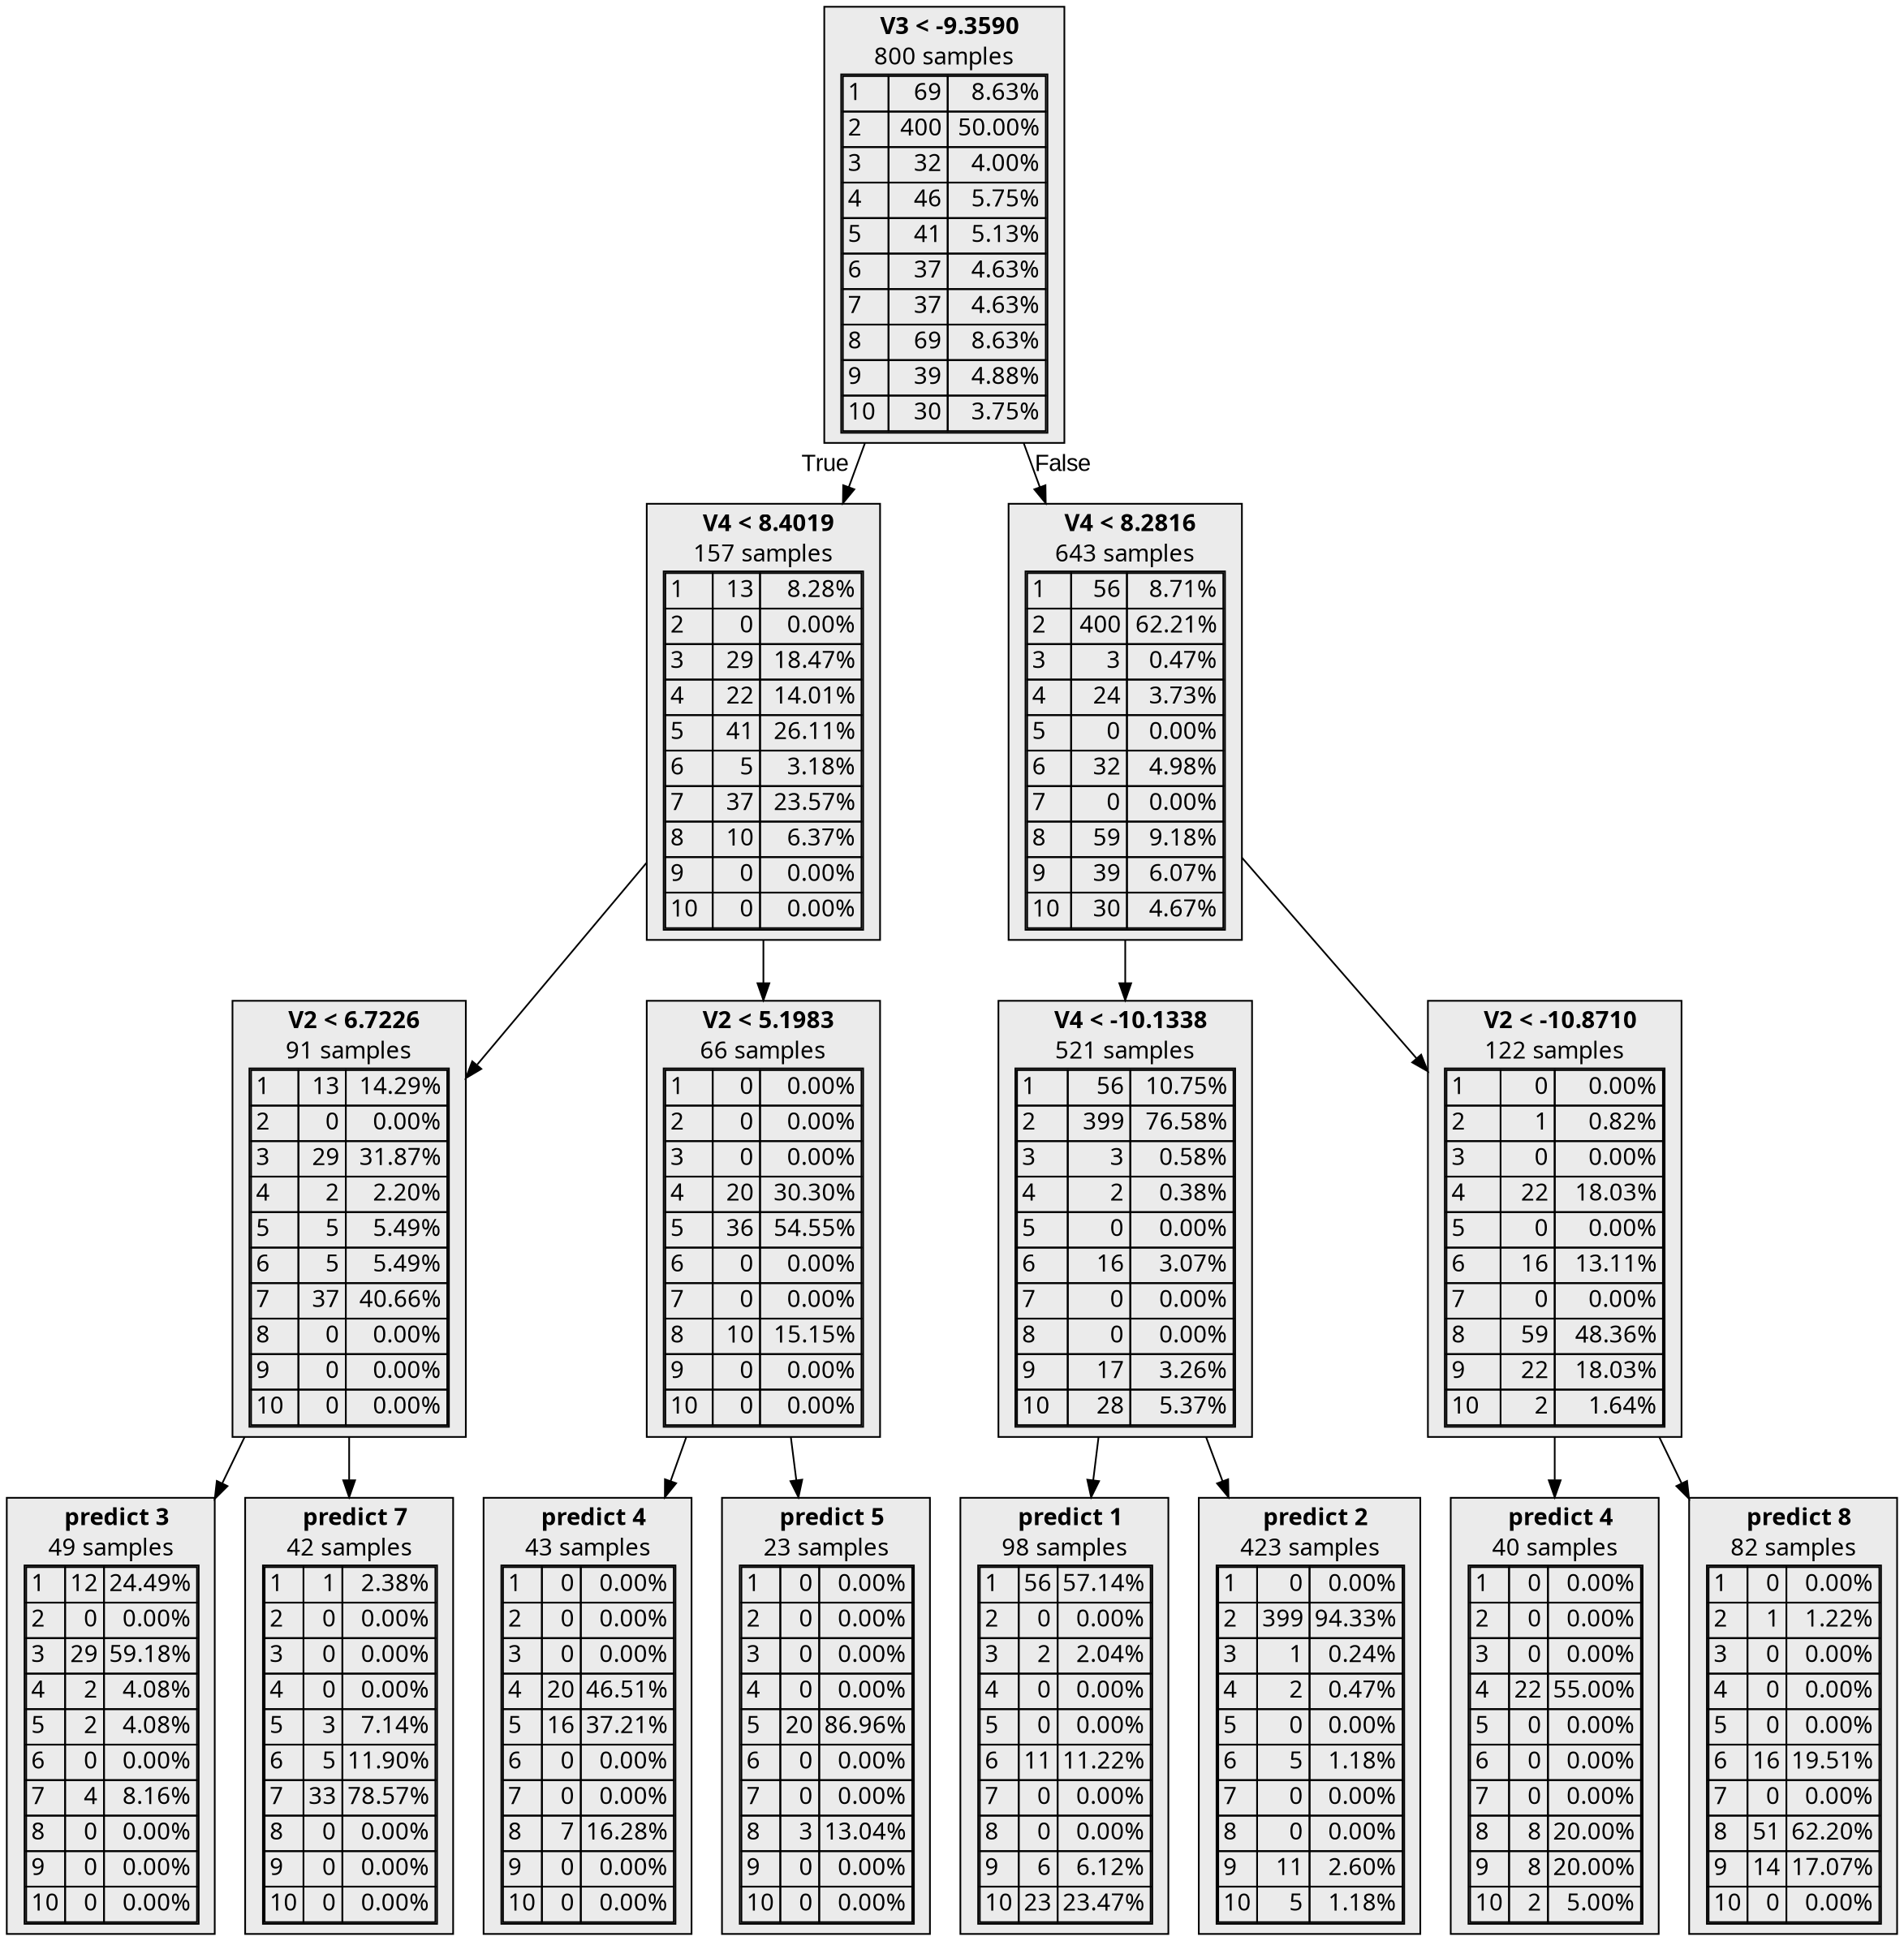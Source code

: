 digraph {
    1 [label=<  <TABLE BORDER="0" CELLPADDING="0">
      <TR>
    <TD>
      <B>V3 &lt; -9.3590</B>
    </TD>
  </TR>

    <TR>
      <TD>800 samples</TD>
    </TR>
    <TR>
  <TD>
    <TABLE CELLSPACING="0">
      
        <TR >
    <TD ALIGN="LEFT">1</TD>
    <TD ALIGN="RIGHT">69</TD>
    <TD ALIGN="RIGHT">8.63%</TD>
  </TR>
  <TR class="highlighted">
    <TD ALIGN="LEFT">2</TD>
    <TD ALIGN="RIGHT">400</TD>
    <TD ALIGN="RIGHT">50.00%</TD>
  </TR>
  <TR >
    <TD ALIGN="LEFT">3</TD>
    <TD ALIGN="RIGHT">32</TD>
    <TD ALIGN="RIGHT">4.00%</TD>
  </TR>
  <TR >
    <TD ALIGN="LEFT">4</TD>
    <TD ALIGN="RIGHT">46</TD>
    <TD ALIGN="RIGHT">5.75%</TD>
  </TR>
  <TR >
    <TD ALIGN="LEFT">5</TD>
    <TD ALIGN="RIGHT">41</TD>
    <TD ALIGN="RIGHT">5.13%</TD>
  </TR>
  <TR >
    <TD ALIGN="LEFT">6</TD>
    <TD ALIGN="RIGHT">37</TD>
    <TD ALIGN="RIGHT">4.63%</TD>
  </TR>
  <TR >
    <TD ALIGN="LEFT">7</TD>
    <TD ALIGN="RIGHT">37</TD>
    <TD ALIGN="RIGHT">4.63%</TD>
  </TR>
  <TR >
    <TD ALIGN="LEFT">8</TD>
    <TD ALIGN="RIGHT">69</TD>
    <TD ALIGN="RIGHT">8.63%</TD>
  </TR>
  <TR >
    <TD ALIGN="LEFT">9</TD>
    <TD ALIGN="RIGHT">39</TD>
    <TD ALIGN="RIGHT">4.88%</TD>
  </TR>
  <TR >
    <TD ALIGN="LEFT">10</TD>
    <TD ALIGN="RIGHT">30</TD>
    <TD ALIGN="RIGHT">3.75%</TD>
  </TR>

    </TABLE>
  </TD>
</TR>

  </TABLE>
>,fillcolor="#EBEBEB",shape=box,fontname="bold arial",style="filled"];
    1 -> 2 [labeldistance=2.5, labelangle=45, headlabel="True",fontname="arial"];
    1 -> 9 [labeldistance=2.5, labelangle=-45, headlabel="False",fontname="arial"];
    2 [label=<  <TABLE BORDER="0" CELLPADDING="0">
      <TR>
    <TD>
      <B>V4 &lt; 8.4019</B>
    </TD>
  </TR>

    <TR>
      <TD>157 samples</TD>
    </TR>
    <TR>
  <TD>
    <TABLE CELLSPACING="0">
      
        <TR >
    <TD ALIGN="LEFT">1</TD>
    <TD ALIGN="RIGHT">13</TD>
    <TD ALIGN="RIGHT">8.28%</TD>
  </TR>
  <TR >
    <TD ALIGN="LEFT">2</TD>
    <TD ALIGN="RIGHT">0</TD>
    <TD ALIGN="RIGHT">0.00%</TD>
  </TR>
  <TR >
    <TD ALIGN="LEFT">3</TD>
    <TD ALIGN="RIGHT">29</TD>
    <TD ALIGN="RIGHT">18.47%</TD>
  </TR>
  <TR >
    <TD ALIGN="LEFT">4</TD>
    <TD ALIGN="RIGHT">22</TD>
    <TD ALIGN="RIGHT">14.01%</TD>
  </TR>
  <TR class="highlighted">
    <TD ALIGN="LEFT">5</TD>
    <TD ALIGN="RIGHT">41</TD>
    <TD ALIGN="RIGHT">26.11%</TD>
  </TR>
  <TR >
    <TD ALIGN="LEFT">6</TD>
    <TD ALIGN="RIGHT">5</TD>
    <TD ALIGN="RIGHT">3.18%</TD>
  </TR>
  <TR >
    <TD ALIGN="LEFT">7</TD>
    <TD ALIGN="RIGHT">37</TD>
    <TD ALIGN="RIGHT">23.57%</TD>
  </TR>
  <TR >
    <TD ALIGN="LEFT">8</TD>
    <TD ALIGN="RIGHT">10</TD>
    <TD ALIGN="RIGHT">6.37%</TD>
  </TR>
  <TR >
    <TD ALIGN="LEFT">9</TD>
    <TD ALIGN="RIGHT">0</TD>
    <TD ALIGN="RIGHT">0.00%</TD>
  </TR>
  <TR >
    <TD ALIGN="LEFT">10</TD>
    <TD ALIGN="RIGHT">0</TD>
    <TD ALIGN="RIGHT">0.00%</TD>
  </TR>

    </TABLE>
  </TD>
</TR>

  </TABLE>
>,fillcolor="#EBEBEB",shape=box,fontname="bold arial",style="filled"];
    2 -> 3;
    2 -> 6;
    3 [label=<  <TABLE BORDER="0" CELLPADDING="0">
      <TR>
    <TD>
      <B>V2 &lt; 6.7226</B>
    </TD>
  </TR>

    <TR>
      <TD>91 samples</TD>
    </TR>
    <TR>
  <TD>
    <TABLE CELLSPACING="0">
      
        <TR >
    <TD ALIGN="LEFT">1</TD>
    <TD ALIGN="RIGHT">13</TD>
    <TD ALIGN="RIGHT">14.29%</TD>
  </TR>
  <TR >
    <TD ALIGN="LEFT">2</TD>
    <TD ALIGN="RIGHT">0</TD>
    <TD ALIGN="RIGHT">0.00%</TD>
  </TR>
  <TR >
    <TD ALIGN="LEFT">3</TD>
    <TD ALIGN="RIGHT">29</TD>
    <TD ALIGN="RIGHT">31.87%</TD>
  </TR>
  <TR >
    <TD ALIGN="LEFT">4</TD>
    <TD ALIGN="RIGHT">2</TD>
    <TD ALIGN="RIGHT">2.20%</TD>
  </TR>
  <TR >
    <TD ALIGN="LEFT">5</TD>
    <TD ALIGN="RIGHT">5</TD>
    <TD ALIGN="RIGHT">5.49%</TD>
  </TR>
  <TR >
    <TD ALIGN="LEFT">6</TD>
    <TD ALIGN="RIGHT">5</TD>
    <TD ALIGN="RIGHT">5.49%</TD>
  </TR>
  <TR class="highlighted">
    <TD ALIGN="LEFT">7</TD>
    <TD ALIGN="RIGHT">37</TD>
    <TD ALIGN="RIGHT">40.66%</TD>
  </TR>
  <TR >
    <TD ALIGN="LEFT">8</TD>
    <TD ALIGN="RIGHT">0</TD>
    <TD ALIGN="RIGHT">0.00%</TD>
  </TR>
  <TR >
    <TD ALIGN="LEFT">9</TD>
    <TD ALIGN="RIGHT">0</TD>
    <TD ALIGN="RIGHT">0.00%</TD>
  </TR>
  <TR >
    <TD ALIGN="LEFT">10</TD>
    <TD ALIGN="RIGHT">0</TD>
    <TD ALIGN="RIGHT">0.00%</TD>
  </TR>

    </TABLE>
  </TD>
</TR>

  </TABLE>
>,fillcolor="#EBEBEB",shape=box,fontname="bold arial",style="filled"];
    3 -> 4;
    3 -> 5;
    4 [label=<  <TABLE BORDER="0" CELLPADDING="0">
      <TR>
    <TD>
      <B>predict 3</B>
    </TD>
  </TR>

    <TR>
      <TD>49 samples</TD>
    </TR>
    <TR>
  <TD>
    <TABLE CELLSPACING="0">
      
        <TR >
    <TD ALIGN="LEFT">1</TD>
    <TD ALIGN="RIGHT">12</TD>
    <TD ALIGN="RIGHT">24.49%</TD>
  </TR>
  <TR >
    <TD ALIGN="LEFT">2</TD>
    <TD ALIGN="RIGHT">0</TD>
    <TD ALIGN="RIGHT">0.00%</TD>
  </TR>
  <TR class="highlighted">
    <TD ALIGN="LEFT">3</TD>
    <TD ALIGN="RIGHT">29</TD>
    <TD ALIGN="RIGHT">59.18%</TD>
  </TR>
  <TR >
    <TD ALIGN="LEFT">4</TD>
    <TD ALIGN="RIGHT">2</TD>
    <TD ALIGN="RIGHT">4.08%</TD>
  </TR>
  <TR >
    <TD ALIGN="LEFT">5</TD>
    <TD ALIGN="RIGHT">2</TD>
    <TD ALIGN="RIGHT">4.08%</TD>
  </TR>
  <TR >
    <TD ALIGN="LEFT">6</TD>
    <TD ALIGN="RIGHT">0</TD>
    <TD ALIGN="RIGHT">0.00%</TD>
  </TR>
  <TR >
    <TD ALIGN="LEFT">7</TD>
    <TD ALIGN="RIGHT">4</TD>
    <TD ALIGN="RIGHT">8.16%</TD>
  </TR>
  <TR >
    <TD ALIGN="LEFT">8</TD>
    <TD ALIGN="RIGHT">0</TD>
    <TD ALIGN="RIGHT">0.00%</TD>
  </TR>
  <TR >
    <TD ALIGN="LEFT">9</TD>
    <TD ALIGN="RIGHT">0</TD>
    <TD ALIGN="RIGHT">0.00%</TD>
  </TR>
  <TR >
    <TD ALIGN="LEFT">10</TD>
    <TD ALIGN="RIGHT">0</TD>
    <TD ALIGN="RIGHT">0.00%</TD>
  </TR>

    </TABLE>
  </TD>
</TR>

  </TABLE>
>,fillcolor="#EBEBEB",shape=box,fontname="bold arial",style="filled",color=black];
    5 [label=<  <TABLE BORDER="0" CELLPADDING="0">
      <TR>
    <TD>
      <B>predict 7</B>
    </TD>
  </TR>

    <TR>
      <TD>42 samples</TD>
    </TR>
    <TR>
  <TD>
    <TABLE CELLSPACING="0">
      
        <TR >
    <TD ALIGN="LEFT">1</TD>
    <TD ALIGN="RIGHT">1</TD>
    <TD ALIGN="RIGHT">2.38%</TD>
  </TR>
  <TR >
    <TD ALIGN="LEFT">2</TD>
    <TD ALIGN="RIGHT">0</TD>
    <TD ALIGN="RIGHT">0.00%</TD>
  </TR>
  <TR >
    <TD ALIGN="LEFT">3</TD>
    <TD ALIGN="RIGHT">0</TD>
    <TD ALIGN="RIGHT">0.00%</TD>
  </TR>
  <TR >
    <TD ALIGN="LEFT">4</TD>
    <TD ALIGN="RIGHT">0</TD>
    <TD ALIGN="RIGHT">0.00%</TD>
  </TR>
  <TR >
    <TD ALIGN="LEFT">5</TD>
    <TD ALIGN="RIGHT">3</TD>
    <TD ALIGN="RIGHT">7.14%</TD>
  </TR>
  <TR >
    <TD ALIGN="LEFT">6</TD>
    <TD ALIGN="RIGHT">5</TD>
    <TD ALIGN="RIGHT">11.90%</TD>
  </TR>
  <TR class="highlighted">
    <TD ALIGN="LEFT">7</TD>
    <TD ALIGN="RIGHT">33</TD>
    <TD ALIGN="RIGHT">78.57%</TD>
  </TR>
  <TR >
    <TD ALIGN="LEFT">8</TD>
    <TD ALIGN="RIGHT">0</TD>
    <TD ALIGN="RIGHT">0.00%</TD>
  </TR>
  <TR >
    <TD ALIGN="LEFT">9</TD>
    <TD ALIGN="RIGHT">0</TD>
    <TD ALIGN="RIGHT">0.00%</TD>
  </TR>
  <TR >
    <TD ALIGN="LEFT">10</TD>
    <TD ALIGN="RIGHT">0</TD>
    <TD ALIGN="RIGHT">0.00%</TD>
  </TR>

    </TABLE>
  </TD>
</TR>

  </TABLE>
>,fillcolor="#EBEBEB",shape=box,fontname="bold arial",style="filled",color=black];
    6 [label=<  <TABLE BORDER="0" CELLPADDING="0">
      <TR>
    <TD>
      <B>V2 &lt; 5.1983</B>
    </TD>
  </TR>

    <TR>
      <TD>66 samples</TD>
    </TR>
    <TR>
  <TD>
    <TABLE CELLSPACING="0">
      
        <TR >
    <TD ALIGN="LEFT">1</TD>
    <TD ALIGN="RIGHT">0</TD>
    <TD ALIGN="RIGHT">0.00%</TD>
  </TR>
  <TR >
    <TD ALIGN="LEFT">2</TD>
    <TD ALIGN="RIGHT">0</TD>
    <TD ALIGN="RIGHT">0.00%</TD>
  </TR>
  <TR >
    <TD ALIGN="LEFT">3</TD>
    <TD ALIGN="RIGHT">0</TD>
    <TD ALIGN="RIGHT">0.00%</TD>
  </TR>
  <TR >
    <TD ALIGN="LEFT">4</TD>
    <TD ALIGN="RIGHT">20</TD>
    <TD ALIGN="RIGHT">30.30%</TD>
  </TR>
  <TR class="highlighted">
    <TD ALIGN="LEFT">5</TD>
    <TD ALIGN="RIGHT">36</TD>
    <TD ALIGN="RIGHT">54.55%</TD>
  </TR>
  <TR >
    <TD ALIGN="LEFT">6</TD>
    <TD ALIGN="RIGHT">0</TD>
    <TD ALIGN="RIGHT">0.00%</TD>
  </TR>
  <TR >
    <TD ALIGN="LEFT">7</TD>
    <TD ALIGN="RIGHT">0</TD>
    <TD ALIGN="RIGHT">0.00%</TD>
  </TR>
  <TR >
    <TD ALIGN="LEFT">8</TD>
    <TD ALIGN="RIGHT">10</TD>
    <TD ALIGN="RIGHT">15.15%</TD>
  </TR>
  <TR >
    <TD ALIGN="LEFT">9</TD>
    <TD ALIGN="RIGHT">0</TD>
    <TD ALIGN="RIGHT">0.00%</TD>
  </TR>
  <TR >
    <TD ALIGN="LEFT">10</TD>
    <TD ALIGN="RIGHT">0</TD>
    <TD ALIGN="RIGHT">0.00%</TD>
  </TR>

    </TABLE>
  </TD>
</TR>

  </TABLE>
>,fillcolor="#EBEBEB",shape=box,fontname="bold arial",style="filled"];
    6 -> 7;
    6 -> 8;
    7 [label=<  <TABLE BORDER="0" CELLPADDING="0">
      <TR>
    <TD>
      <B>predict 4</B>
    </TD>
  </TR>

    <TR>
      <TD>43 samples</TD>
    </TR>
    <TR>
  <TD>
    <TABLE CELLSPACING="0">
      
        <TR >
    <TD ALIGN="LEFT">1</TD>
    <TD ALIGN="RIGHT">0</TD>
    <TD ALIGN="RIGHT">0.00%</TD>
  </TR>
  <TR >
    <TD ALIGN="LEFT">2</TD>
    <TD ALIGN="RIGHT">0</TD>
    <TD ALIGN="RIGHT">0.00%</TD>
  </TR>
  <TR >
    <TD ALIGN="LEFT">3</TD>
    <TD ALIGN="RIGHT">0</TD>
    <TD ALIGN="RIGHT">0.00%</TD>
  </TR>
  <TR class="highlighted">
    <TD ALIGN="LEFT">4</TD>
    <TD ALIGN="RIGHT">20</TD>
    <TD ALIGN="RIGHT">46.51%</TD>
  </TR>
  <TR >
    <TD ALIGN="LEFT">5</TD>
    <TD ALIGN="RIGHT">16</TD>
    <TD ALIGN="RIGHT">37.21%</TD>
  </TR>
  <TR >
    <TD ALIGN="LEFT">6</TD>
    <TD ALIGN="RIGHT">0</TD>
    <TD ALIGN="RIGHT">0.00%</TD>
  </TR>
  <TR >
    <TD ALIGN="LEFT">7</TD>
    <TD ALIGN="RIGHT">0</TD>
    <TD ALIGN="RIGHT">0.00%</TD>
  </TR>
  <TR >
    <TD ALIGN="LEFT">8</TD>
    <TD ALIGN="RIGHT">7</TD>
    <TD ALIGN="RIGHT">16.28%</TD>
  </TR>
  <TR >
    <TD ALIGN="LEFT">9</TD>
    <TD ALIGN="RIGHT">0</TD>
    <TD ALIGN="RIGHT">0.00%</TD>
  </TR>
  <TR >
    <TD ALIGN="LEFT">10</TD>
    <TD ALIGN="RIGHT">0</TD>
    <TD ALIGN="RIGHT">0.00%</TD>
  </TR>

    </TABLE>
  </TD>
</TR>

  </TABLE>
>,fillcolor="#EBEBEB",shape=box,fontname="bold arial",style="filled",color=black];
    8 [label=<  <TABLE BORDER="0" CELLPADDING="0">
      <TR>
    <TD>
      <B>predict 5</B>
    </TD>
  </TR>

    <TR>
      <TD>23 samples</TD>
    </TR>
    <TR>
  <TD>
    <TABLE CELLSPACING="0">
      
        <TR >
    <TD ALIGN="LEFT">1</TD>
    <TD ALIGN="RIGHT">0</TD>
    <TD ALIGN="RIGHT">0.00%</TD>
  </TR>
  <TR >
    <TD ALIGN="LEFT">2</TD>
    <TD ALIGN="RIGHT">0</TD>
    <TD ALIGN="RIGHT">0.00%</TD>
  </TR>
  <TR >
    <TD ALIGN="LEFT">3</TD>
    <TD ALIGN="RIGHT">0</TD>
    <TD ALIGN="RIGHT">0.00%</TD>
  </TR>
  <TR >
    <TD ALIGN="LEFT">4</TD>
    <TD ALIGN="RIGHT">0</TD>
    <TD ALIGN="RIGHT">0.00%</TD>
  </TR>
  <TR class="highlighted">
    <TD ALIGN="LEFT">5</TD>
    <TD ALIGN="RIGHT">20</TD>
    <TD ALIGN="RIGHT">86.96%</TD>
  </TR>
  <TR >
    <TD ALIGN="LEFT">6</TD>
    <TD ALIGN="RIGHT">0</TD>
    <TD ALIGN="RIGHT">0.00%</TD>
  </TR>
  <TR >
    <TD ALIGN="LEFT">7</TD>
    <TD ALIGN="RIGHT">0</TD>
    <TD ALIGN="RIGHT">0.00%</TD>
  </TR>
  <TR >
    <TD ALIGN="LEFT">8</TD>
    <TD ALIGN="RIGHT">3</TD>
    <TD ALIGN="RIGHT">13.04%</TD>
  </TR>
  <TR >
    <TD ALIGN="LEFT">9</TD>
    <TD ALIGN="RIGHT">0</TD>
    <TD ALIGN="RIGHT">0.00%</TD>
  </TR>
  <TR >
    <TD ALIGN="LEFT">10</TD>
    <TD ALIGN="RIGHT">0</TD>
    <TD ALIGN="RIGHT">0.00%</TD>
  </TR>

    </TABLE>
  </TD>
</TR>

  </TABLE>
>,fillcolor="#EBEBEB",shape=box,fontname="bold arial",style="filled",color=black];
    9 [label=<  <TABLE BORDER="0" CELLPADDING="0">
      <TR>
    <TD>
      <B>V4 &lt; 8.2816</B>
    </TD>
  </TR>

    <TR>
      <TD>643 samples</TD>
    </TR>
    <TR>
  <TD>
    <TABLE CELLSPACING="0">
      
        <TR >
    <TD ALIGN="LEFT">1</TD>
    <TD ALIGN="RIGHT">56</TD>
    <TD ALIGN="RIGHT">8.71%</TD>
  </TR>
  <TR class="highlighted">
    <TD ALIGN="LEFT">2</TD>
    <TD ALIGN="RIGHT">400</TD>
    <TD ALIGN="RIGHT">62.21%</TD>
  </TR>
  <TR >
    <TD ALIGN="LEFT">3</TD>
    <TD ALIGN="RIGHT">3</TD>
    <TD ALIGN="RIGHT">0.47%</TD>
  </TR>
  <TR >
    <TD ALIGN="LEFT">4</TD>
    <TD ALIGN="RIGHT">24</TD>
    <TD ALIGN="RIGHT">3.73%</TD>
  </TR>
  <TR >
    <TD ALIGN="LEFT">5</TD>
    <TD ALIGN="RIGHT">0</TD>
    <TD ALIGN="RIGHT">0.00%</TD>
  </TR>
  <TR >
    <TD ALIGN="LEFT">6</TD>
    <TD ALIGN="RIGHT">32</TD>
    <TD ALIGN="RIGHT">4.98%</TD>
  </TR>
  <TR >
    <TD ALIGN="LEFT">7</TD>
    <TD ALIGN="RIGHT">0</TD>
    <TD ALIGN="RIGHT">0.00%</TD>
  </TR>
  <TR >
    <TD ALIGN="LEFT">8</TD>
    <TD ALIGN="RIGHT">59</TD>
    <TD ALIGN="RIGHT">9.18%</TD>
  </TR>
  <TR >
    <TD ALIGN="LEFT">9</TD>
    <TD ALIGN="RIGHT">39</TD>
    <TD ALIGN="RIGHT">6.07%</TD>
  </TR>
  <TR >
    <TD ALIGN="LEFT">10</TD>
    <TD ALIGN="RIGHT">30</TD>
    <TD ALIGN="RIGHT">4.67%</TD>
  </TR>

    </TABLE>
  </TD>
</TR>

  </TABLE>
>,fillcolor="#EBEBEB",shape=box,fontname="bold arial",style="filled"];
    9 -> 10;
    9 -> 13;
    10 [label=<  <TABLE BORDER="0" CELLPADDING="0">
      <TR>
    <TD>
      <B>V4 &lt; -10.1338</B>
    </TD>
  </TR>

    <TR>
      <TD>521 samples</TD>
    </TR>
    <TR>
  <TD>
    <TABLE CELLSPACING="0">
      
        <TR >
    <TD ALIGN="LEFT">1</TD>
    <TD ALIGN="RIGHT">56</TD>
    <TD ALIGN="RIGHT">10.75%</TD>
  </TR>
  <TR class="highlighted">
    <TD ALIGN="LEFT">2</TD>
    <TD ALIGN="RIGHT">399</TD>
    <TD ALIGN="RIGHT">76.58%</TD>
  </TR>
  <TR >
    <TD ALIGN="LEFT">3</TD>
    <TD ALIGN="RIGHT">3</TD>
    <TD ALIGN="RIGHT">0.58%</TD>
  </TR>
  <TR >
    <TD ALIGN="LEFT">4</TD>
    <TD ALIGN="RIGHT">2</TD>
    <TD ALIGN="RIGHT">0.38%</TD>
  </TR>
  <TR >
    <TD ALIGN="LEFT">5</TD>
    <TD ALIGN="RIGHT">0</TD>
    <TD ALIGN="RIGHT">0.00%</TD>
  </TR>
  <TR >
    <TD ALIGN="LEFT">6</TD>
    <TD ALIGN="RIGHT">16</TD>
    <TD ALIGN="RIGHT">3.07%</TD>
  </TR>
  <TR >
    <TD ALIGN="LEFT">7</TD>
    <TD ALIGN="RIGHT">0</TD>
    <TD ALIGN="RIGHT">0.00%</TD>
  </TR>
  <TR >
    <TD ALIGN="LEFT">8</TD>
    <TD ALIGN="RIGHT">0</TD>
    <TD ALIGN="RIGHT">0.00%</TD>
  </TR>
  <TR >
    <TD ALIGN="LEFT">9</TD>
    <TD ALIGN="RIGHT">17</TD>
    <TD ALIGN="RIGHT">3.26%</TD>
  </TR>
  <TR >
    <TD ALIGN="LEFT">10</TD>
    <TD ALIGN="RIGHT">28</TD>
    <TD ALIGN="RIGHT">5.37%</TD>
  </TR>

    </TABLE>
  </TD>
</TR>

  </TABLE>
>,fillcolor="#EBEBEB",shape=box,fontname="bold arial",style="filled"];
    10 -> 11;
    10 -> 12;
    11 [label=<  <TABLE BORDER="0" CELLPADDING="0">
      <TR>
    <TD>
      <B>predict 1</B>
    </TD>
  </TR>

    <TR>
      <TD>98 samples</TD>
    </TR>
    <TR>
  <TD>
    <TABLE CELLSPACING="0">
      
        <TR class="highlighted">
    <TD ALIGN="LEFT">1</TD>
    <TD ALIGN="RIGHT">56</TD>
    <TD ALIGN="RIGHT">57.14%</TD>
  </TR>
  <TR >
    <TD ALIGN="LEFT">2</TD>
    <TD ALIGN="RIGHT">0</TD>
    <TD ALIGN="RIGHT">0.00%</TD>
  </TR>
  <TR >
    <TD ALIGN="LEFT">3</TD>
    <TD ALIGN="RIGHT">2</TD>
    <TD ALIGN="RIGHT">2.04%</TD>
  </TR>
  <TR >
    <TD ALIGN="LEFT">4</TD>
    <TD ALIGN="RIGHT">0</TD>
    <TD ALIGN="RIGHT">0.00%</TD>
  </TR>
  <TR >
    <TD ALIGN="LEFT">5</TD>
    <TD ALIGN="RIGHT">0</TD>
    <TD ALIGN="RIGHT">0.00%</TD>
  </TR>
  <TR >
    <TD ALIGN="LEFT">6</TD>
    <TD ALIGN="RIGHT">11</TD>
    <TD ALIGN="RIGHT">11.22%</TD>
  </TR>
  <TR >
    <TD ALIGN="LEFT">7</TD>
    <TD ALIGN="RIGHT">0</TD>
    <TD ALIGN="RIGHT">0.00%</TD>
  </TR>
  <TR >
    <TD ALIGN="LEFT">8</TD>
    <TD ALIGN="RIGHT">0</TD>
    <TD ALIGN="RIGHT">0.00%</TD>
  </TR>
  <TR >
    <TD ALIGN="LEFT">9</TD>
    <TD ALIGN="RIGHT">6</TD>
    <TD ALIGN="RIGHT">6.12%</TD>
  </TR>
  <TR >
    <TD ALIGN="LEFT">10</TD>
    <TD ALIGN="RIGHT">23</TD>
    <TD ALIGN="RIGHT">23.47%</TD>
  </TR>

    </TABLE>
  </TD>
</TR>

  </TABLE>
>,fillcolor="#EBEBEB",shape=box,fontname="bold arial",style="filled",color=black];
    12 [label=<  <TABLE BORDER="0" CELLPADDING="0">
      <TR>
    <TD>
      <B>predict 2</B>
    </TD>
  </TR>

    <TR>
      <TD>423 samples</TD>
    </TR>
    <TR>
  <TD>
    <TABLE CELLSPACING="0">
      
        <TR >
    <TD ALIGN="LEFT">1</TD>
    <TD ALIGN="RIGHT">0</TD>
    <TD ALIGN="RIGHT">0.00%</TD>
  </TR>
  <TR class="highlighted">
    <TD ALIGN="LEFT">2</TD>
    <TD ALIGN="RIGHT">399</TD>
    <TD ALIGN="RIGHT">94.33%</TD>
  </TR>
  <TR >
    <TD ALIGN="LEFT">3</TD>
    <TD ALIGN="RIGHT">1</TD>
    <TD ALIGN="RIGHT">0.24%</TD>
  </TR>
  <TR >
    <TD ALIGN="LEFT">4</TD>
    <TD ALIGN="RIGHT">2</TD>
    <TD ALIGN="RIGHT">0.47%</TD>
  </TR>
  <TR >
    <TD ALIGN="LEFT">5</TD>
    <TD ALIGN="RIGHT">0</TD>
    <TD ALIGN="RIGHT">0.00%</TD>
  </TR>
  <TR >
    <TD ALIGN="LEFT">6</TD>
    <TD ALIGN="RIGHT">5</TD>
    <TD ALIGN="RIGHT">1.18%</TD>
  </TR>
  <TR >
    <TD ALIGN="LEFT">7</TD>
    <TD ALIGN="RIGHT">0</TD>
    <TD ALIGN="RIGHT">0.00%</TD>
  </TR>
  <TR >
    <TD ALIGN="LEFT">8</TD>
    <TD ALIGN="RIGHT">0</TD>
    <TD ALIGN="RIGHT">0.00%</TD>
  </TR>
  <TR >
    <TD ALIGN="LEFT">9</TD>
    <TD ALIGN="RIGHT">11</TD>
    <TD ALIGN="RIGHT">2.60%</TD>
  </TR>
  <TR >
    <TD ALIGN="LEFT">10</TD>
    <TD ALIGN="RIGHT">5</TD>
    <TD ALIGN="RIGHT">1.18%</TD>
  </TR>

    </TABLE>
  </TD>
</TR>

  </TABLE>
>,fillcolor="#EBEBEB",shape=box,fontname="bold arial",style="filled",color=black];
    13 [label=<  <TABLE BORDER="0" CELLPADDING="0">
      <TR>
    <TD>
      <B>V2 &lt; -10.8710</B>
    </TD>
  </TR>

    <TR>
      <TD>122 samples</TD>
    </TR>
    <TR>
  <TD>
    <TABLE CELLSPACING="0">
      
        <TR >
    <TD ALIGN="LEFT">1</TD>
    <TD ALIGN="RIGHT">0</TD>
    <TD ALIGN="RIGHT">0.00%</TD>
  </TR>
  <TR >
    <TD ALIGN="LEFT">2</TD>
    <TD ALIGN="RIGHT">1</TD>
    <TD ALIGN="RIGHT">0.82%</TD>
  </TR>
  <TR >
    <TD ALIGN="LEFT">3</TD>
    <TD ALIGN="RIGHT">0</TD>
    <TD ALIGN="RIGHT">0.00%</TD>
  </TR>
  <TR >
    <TD ALIGN="LEFT">4</TD>
    <TD ALIGN="RIGHT">22</TD>
    <TD ALIGN="RIGHT">18.03%</TD>
  </TR>
  <TR >
    <TD ALIGN="LEFT">5</TD>
    <TD ALIGN="RIGHT">0</TD>
    <TD ALIGN="RIGHT">0.00%</TD>
  </TR>
  <TR >
    <TD ALIGN="LEFT">6</TD>
    <TD ALIGN="RIGHT">16</TD>
    <TD ALIGN="RIGHT">13.11%</TD>
  </TR>
  <TR >
    <TD ALIGN="LEFT">7</TD>
    <TD ALIGN="RIGHT">0</TD>
    <TD ALIGN="RIGHT">0.00%</TD>
  </TR>
  <TR class="highlighted">
    <TD ALIGN="LEFT">8</TD>
    <TD ALIGN="RIGHT">59</TD>
    <TD ALIGN="RIGHT">48.36%</TD>
  </TR>
  <TR >
    <TD ALIGN="LEFT">9</TD>
    <TD ALIGN="RIGHT">22</TD>
    <TD ALIGN="RIGHT">18.03%</TD>
  </TR>
  <TR >
    <TD ALIGN="LEFT">10</TD>
    <TD ALIGN="RIGHT">2</TD>
    <TD ALIGN="RIGHT">1.64%</TD>
  </TR>

    </TABLE>
  </TD>
</TR>

  </TABLE>
>,fillcolor="#EBEBEB",shape=box,fontname="bold arial",style="filled"];
    13 -> 14;
    13 -> 15;
    14 [label=<  <TABLE BORDER="0" CELLPADDING="0">
      <TR>
    <TD>
      <B>predict 4</B>
    </TD>
  </TR>

    <TR>
      <TD>40 samples</TD>
    </TR>
    <TR>
  <TD>
    <TABLE CELLSPACING="0">
      
        <TR >
    <TD ALIGN="LEFT">1</TD>
    <TD ALIGN="RIGHT">0</TD>
    <TD ALIGN="RIGHT">0.00%</TD>
  </TR>
  <TR >
    <TD ALIGN="LEFT">2</TD>
    <TD ALIGN="RIGHT">0</TD>
    <TD ALIGN="RIGHT">0.00%</TD>
  </TR>
  <TR >
    <TD ALIGN="LEFT">3</TD>
    <TD ALIGN="RIGHT">0</TD>
    <TD ALIGN="RIGHT">0.00%</TD>
  </TR>
  <TR class="highlighted">
    <TD ALIGN="LEFT">4</TD>
    <TD ALIGN="RIGHT">22</TD>
    <TD ALIGN="RIGHT">55.00%</TD>
  </TR>
  <TR >
    <TD ALIGN="LEFT">5</TD>
    <TD ALIGN="RIGHT">0</TD>
    <TD ALIGN="RIGHT">0.00%</TD>
  </TR>
  <TR >
    <TD ALIGN="LEFT">6</TD>
    <TD ALIGN="RIGHT">0</TD>
    <TD ALIGN="RIGHT">0.00%</TD>
  </TR>
  <TR >
    <TD ALIGN="LEFT">7</TD>
    <TD ALIGN="RIGHT">0</TD>
    <TD ALIGN="RIGHT">0.00%</TD>
  </TR>
  <TR >
    <TD ALIGN="LEFT">8</TD>
    <TD ALIGN="RIGHT">8</TD>
    <TD ALIGN="RIGHT">20.00%</TD>
  </TR>
  <TR >
    <TD ALIGN="LEFT">9</TD>
    <TD ALIGN="RIGHT">8</TD>
    <TD ALIGN="RIGHT">20.00%</TD>
  </TR>
  <TR >
    <TD ALIGN="LEFT">10</TD>
    <TD ALIGN="RIGHT">2</TD>
    <TD ALIGN="RIGHT">5.00%</TD>
  </TR>

    </TABLE>
  </TD>
</TR>

  </TABLE>
>,fillcolor="#EBEBEB",shape=box,fontname="bold arial",style="filled",color=black];
    15 [label=<  <TABLE BORDER="0" CELLPADDING="0">
      <TR>
    <TD>
      <B>predict 8</B>
    </TD>
  </TR>

    <TR>
      <TD>82 samples</TD>
    </TR>
    <TR>
  <TD>
    <TABLE CELLSPACING="0">
      
        <TR >
    <TD ALIGN="LEFT">1</TD>
    <TD ALIGN="RIGHT">0</TD>
    <TD ALIGN="RIGHT">0.00%</TD>
  </TR>
  <TR >
    <TD ALIGN="LEFT">2</TD>
    <TD ALIGN="RIGHT">1</TD>
    <TD ALIGN="RIGHT">1.22%</TD>
  </TR>
  <TR >
    <TD ALIGN="LEFT">3</TD>
    <TD ALIGN="RIGHT">0</TD>
    <TD ALIGN="RIGHT">0.00%</TD>
  </TR>
  <TR >
    <TD ALIGN="LEFT">4</TD>
    <TD ALIGN="RIGHT">0</TD>
    <TD ALIGN="RIGHT">0.00%</TD>
  </TR>
  <TR >
    <TD ALIGN="LEFT">5</TD>
    <TD ALIGN="RIGHT">0</TD>
    <TD ALIGN="RIGHT">0.00%</TD>
  </TR>
  <TR >
    <TD ALIGN="LEFT">6</TD>
    <TD ALIGN="RIGHT">16</TD>
    <TD ALIGN="RIGHT">19.51%</TD>
  </TR>
  <TR >
    <TD ALIGN="LEFT">7</TD>
    <TD ALIGN="RIGHT">0</TD>
    <TD ALIGN="RIGHT">0.00%</TD>
  </TR>
  <TR class="highlighted">
    <TD ALIGN="LEFT">8</TD>
    <TD ALIGN="RIGHT">51</TD>
    <TD ALIGN="RIGHT">62.20%</TD>
  </TR>
  <TR >
    <TD ALIGN="LEFT">9</TD>
    <TD ALIGN="RIGHT">14</TD>
    <TD ALIGN="RIGHT">17.07%</TD>
  </TR>
  <TR >
    <TD ALIGN="LEFT">10</TD>
    <TD ALIGN="RIGHT">0</TD>
    <TD ALIGN="RIGHT">0.00%</TD>
  </TR>

    </TABLE>
  </TD>
</TR>

  </TABLE>
>,fillcolor="#EBEBEB",shape=box,fontname="bold arial",style="filled",color=black];
}
